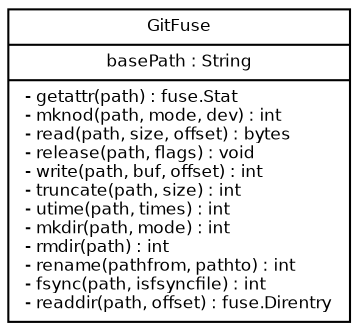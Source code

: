 digraph G {
        fontname = "Bitstream Vera Sans"
        fontsize = 8

        node [
                fontname = "Bitstream Vera Sans"
                fontsize = 8
                shape = "record"
        ]

        edge [
                fontname = "Bitstream Vera Sans"
                fontsize = 8
        ]

        GitFuse [
                label = "{GitFuse|\
basePath : String|\
- getattr(path) : fuse.Stat \l\
- mknod(path, mode, dev) : int\l\
- read(path, size, offset) : bytes\l\
- release(path, flags) : void\l\
- write(path, buf, offset) : int\l\
- truncate(path, size) : int\l\
- utime(path, times) : int\l\
- mkdir(path, mode) : int\l\
- rmdir(path) : int\l\
- rename(pathfrom, pathto) : int\l\
- fsync(path, isfsyncfile) : int\l\
- readdir(path, offset) : fuse.Direntry\l\
}"
        ]

}

